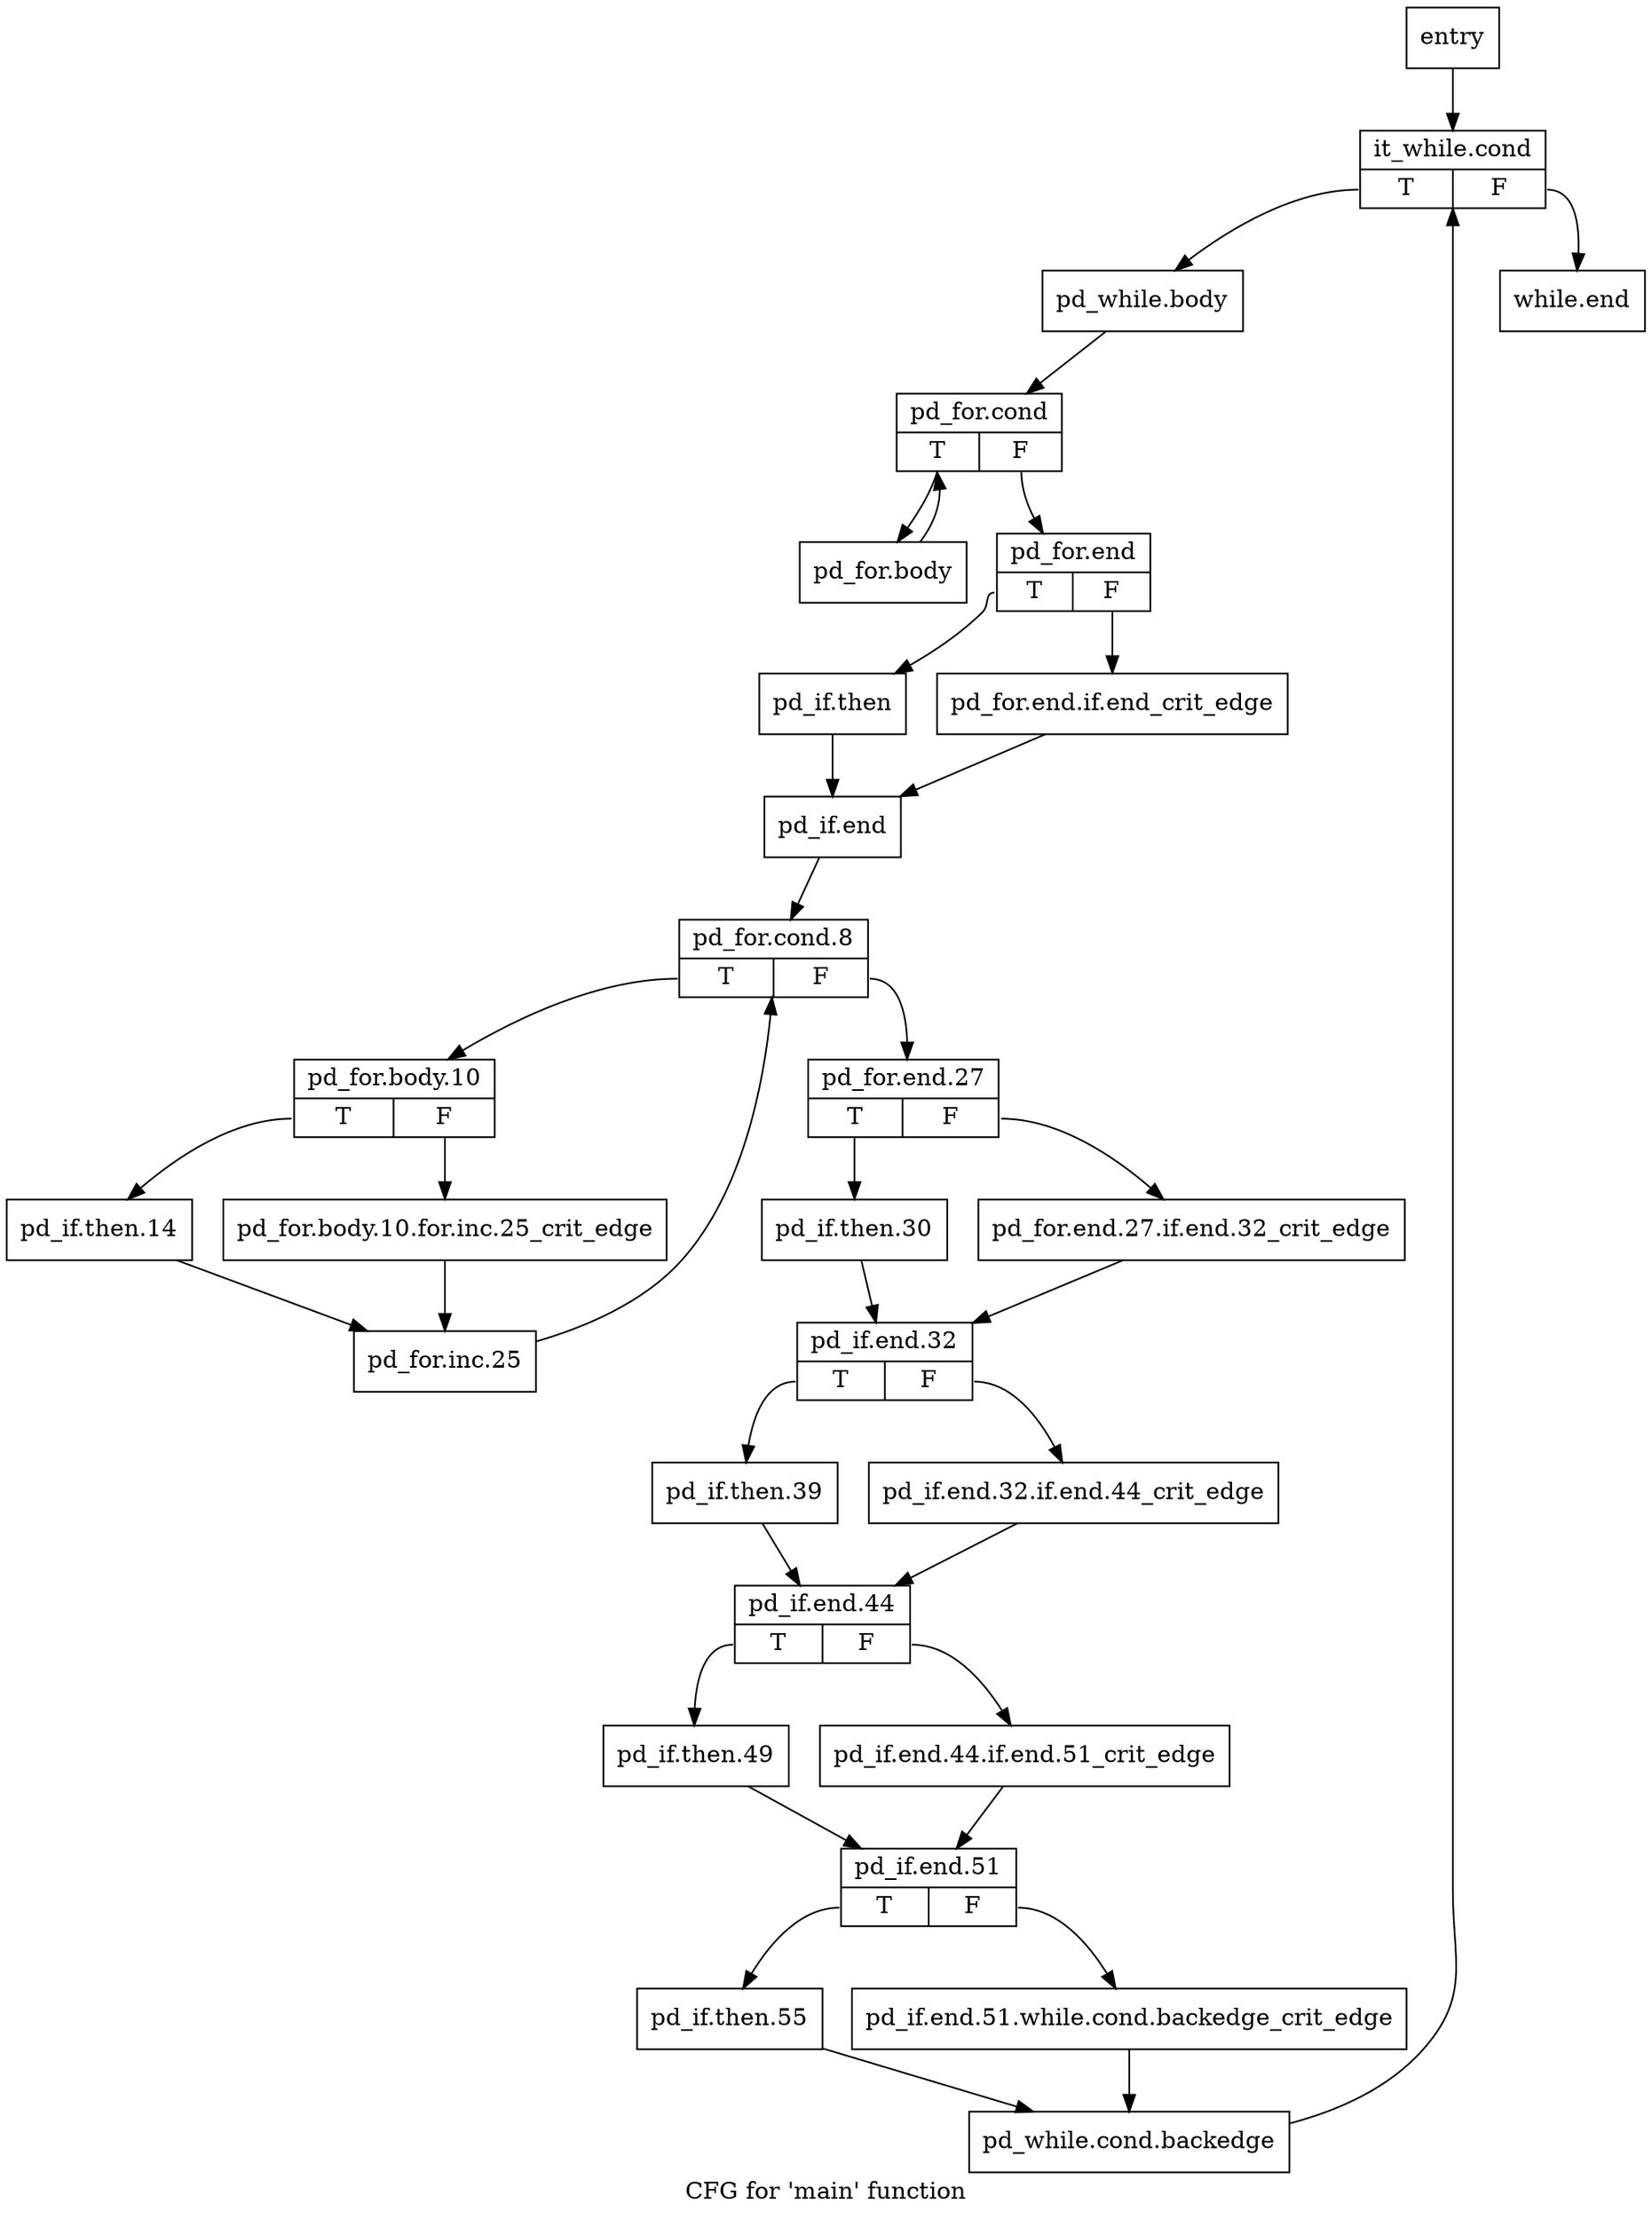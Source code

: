 digraph "CFG for 'main' function" {
	label="CFG for 'main' function";

	Node0x169c310 [shape=record,label="{entry}"];
	Node0x169c310 -> Node0x169c360;
	Node0x169c360 [shape=record,label="{it_while.cond|{<s0>T|<s1>F}}"];
	Node0x169c360:s0 -> Node0x169c3b0;
	Node0x169c360:s1 -> Node0x169cb80;
	Node0x169c3b0 [shape=record,label="{pd_while.body}"];
	Node0x169c3b0 -> Node0x169c400;
	Node0x169c400 [shape=record,label="{pd_for.cond|{<s0>T|<s1>F}}"];
	Node0x169c400:s0 -> Node0x169c450;
	Node0x169c400:s1 -> Node0x169c4a0;
	Node0x169c450 [shape=record,label="{pd_for.body}"];
	Node0x169c450 -> Node0x169c400;
	Node0x169c4a0 [shape=record,label="{pd_for.end|{<s0>T|<s1>F}}"];
	Node0x169c4a0:s0 -> Node0x169c540;
	Node0x169c4a0:s1 -> Node0x169c4f0;
	Node0x169c4f0 [shape=record,label="{pd_for.end.if.end_crit_edge}"];
	Node0x169c4f0 -> Node0x169c590;
	Node0x169c540 [shape=record,label="{pd_if.then}"];
	Node0x169c540 -> Node0x169c590;
	Node0x169c590 [shape=record,label="{pd_if.end}"];
	Node0x169c590 -> Node0x169c5e0;
	Node0x169c5e0 [shape=record,label="{pd_for.cond.8|{<s0>T|<s1>F}}"];
	Node0x169c5e0:s0 -> Node0x169c630;
	Node0x169c5e0:s1 -> Node0x169c770;
	Node0x169c630 [shape=record,label="{pd_for.body.10|{<s0>T|<s1>F}}"];
	Node0x169c630:s0 -> Node0x169c6d0;
	Node0x169c630:s1 -> Node0x169c680;
	Node0x169c680 [shape=record,label="{pd_for.body.10.for.inc.25_crit_edge}"];
	Node0x169c680 -> Node0x169c720;
	Node0x169c6d0 [shape=record,label="{pd_if.then.14}"];
	Node0x169c6d0 -> Node0x169c720;
	Node0x169c720 [shape=record,label="{pd_for.inc.25}"];
	Node0x169c720 -> Node0x169c5e0;
	Node0x169c770 [shape=record,label="{pd_for.end.27|{<s0>T|<s1>F}}"];
	Node0x169c770:s0 -> Node0x169c810;
	Node0x169c770:s1 -> Node0x169c7c0;
	Node0x169c7c0 [shape=record,label="{pd_for.end.27.if.end.32_crit_edge}"];
	Node0x169c7c0 -> Node0x169c860;
	Node0x169c810 [shape=record,label="{pd_if.then.30}"];
	Node0x169c810 -> Node0x169c860;
	Node0x169c860 [shape=record,label="{pd_if.end.32|{<s0>T|<s1>F}}"];
	Node0x169c860:s0 -> Node0x169c900;
	Node0x169c860:s1 -> Node0x169c8b0;
	Node0x169c8b0 [shape=record,label="{pd_if.end.32.if.end.44_crit_edge}"];
	Node0x169c8b0 -> Node0x169c950;
	Node0x169c900 [shape=record,label="{pd_if.then.39}"];
	Node0x169c900 -> Node0x169c950;
	Node0x169c950 [shape=record,label="{pd_if.end.44|{<s0>T|<s1>F}}"];
	Node0x169c950:s0 -> Node0x169c9f0;
	Node0x169c950:s1 -> Node0x169c9a0;
	Node0x169c9a0 [shape=record,label="{pd_if.end.44.if.end.51_crit_edge}"];
	Node0x169c9a0 -> Node0x169ca40;
	Node0x169c9f0 [shape=record,label="{pd_if.then.49}"];
	Node0x169c9f0 -> Node0x169ca40;
	Node0x169ca40 [shape=record,label="{pd_if.end.51|{<s0>T|<s1>F}}"];
	Node0x169ca40:s0 -> Node0x169cae0;
	Node0x169ca40:s1 -> Node0x169ca90;
	Node0x169ca90 [shape=record,label="{pd_if.end.51.while.cond.backedge_crit_edge}"];
	Node0x169ca90 -> Node0x169cb30;
	Node0x169cae0 [shape=record,label="{pd_if.then.55}"];
	Node0x169cae0 -> Node0x169cb30;
	Node0x169cb30 [shape=record,label="{pd_while.cond.backedge}"];
	Node0x169cb30 -> Node0x169c360;
	Node0x169cb80 [shape=record,label="{while.end}"];
}
